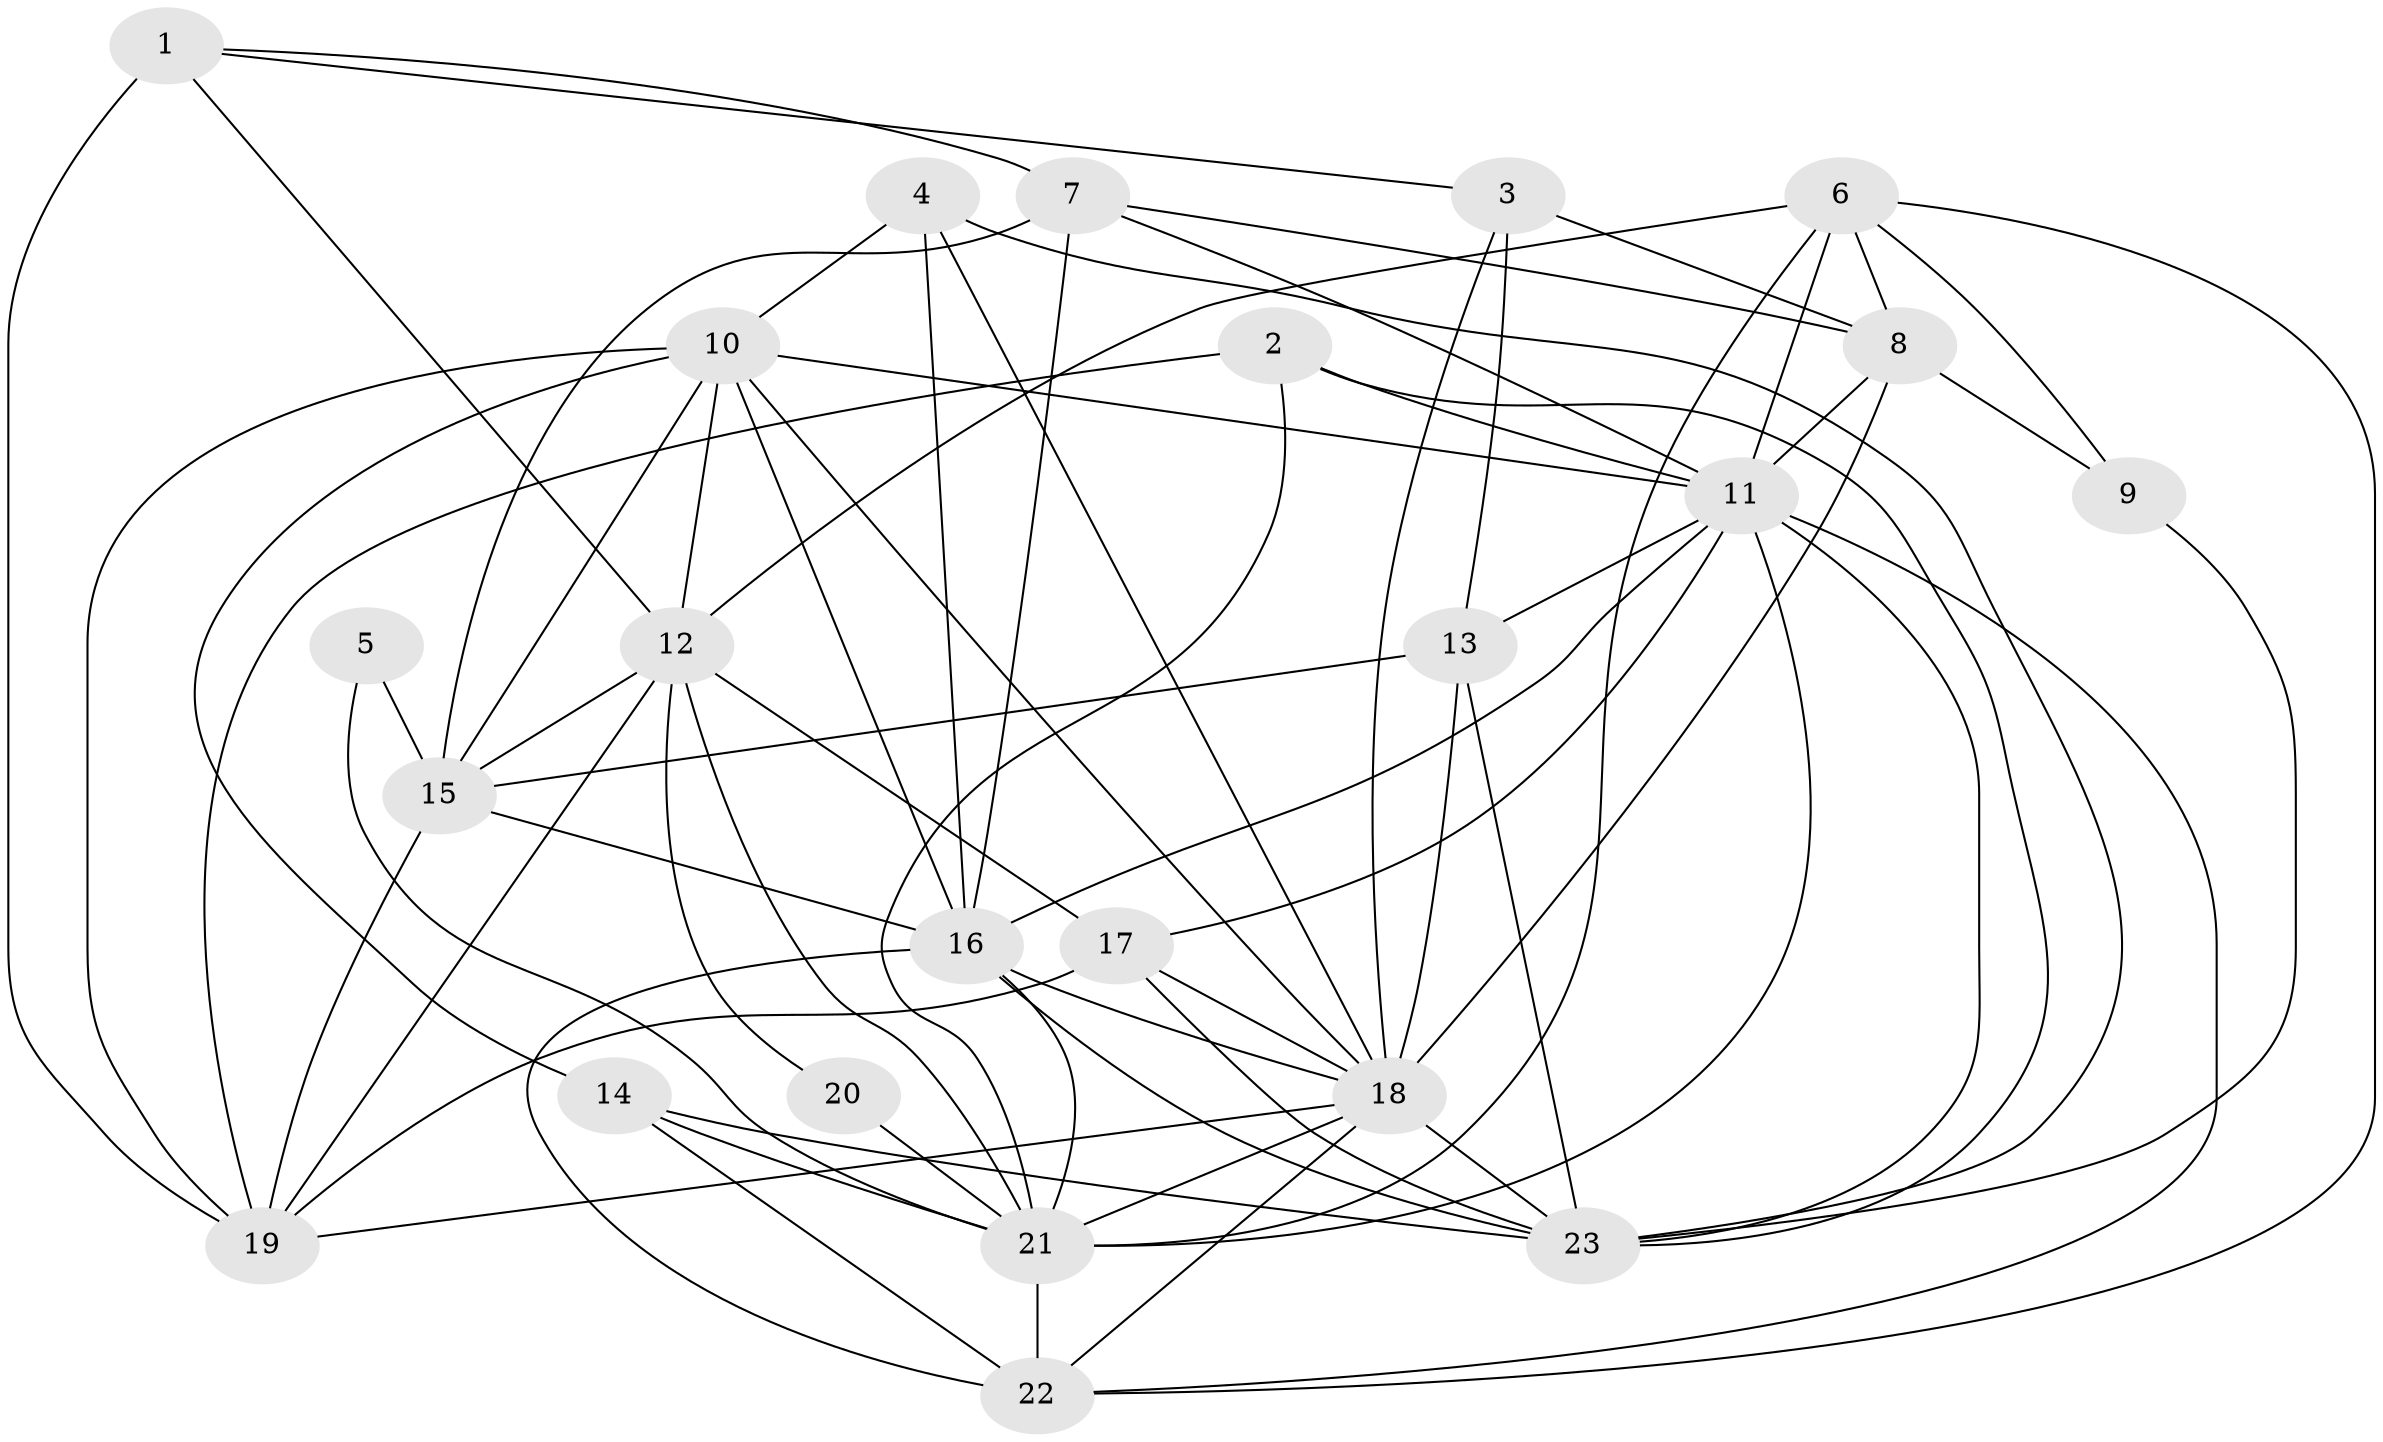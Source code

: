 // original degree distribution, {5: 0.22666666666666666, 2: 0.14666666666666667, 4: 0.28, 3: 0.22666666666666666, 7: 0.05333333333333334, 6: 0.06666666666666667}
// Generated by graph-tools (version 1.1) at 2025/37/03/04/25 23:37:13]
// undirected, 23 vertices, 70 edges
graph export_dot {
  node [color=gray90,style=filled];
  1;
  2;
  3;
  4;
  5;
  6;
  7;
  8;
  9;
  10;
  11;
  12;
  13;
  14;
  15;
  16;
  17;
  18;
  19;
  20;
  21;
  22;
  23;
  1 -- 3 [weight=1.0];
  1 -- 7 [weight=1.0];
  1 -- 12 [weight=1.0];
  1 -- 19 [weight=2.0];
  2 -- 11 [weight=1.0];
  2 -- 19 [weight=2.0];
  2 -- 21 [weight=1.0];
  2 -- 23 [weight=1.0];
  3 -- 8 [weight=1.0];
  3 -- 13 [weight=1.0];
  3 -- 18 [weight=1.0];
  4 -- 10 [weight=1.0];
  4 -- 16 [weight=2.0];
  4 -- 18 [weight=2.0];
  4 -- 23 [weight=1.0];
  5 -- 15 [weight=1.0];
  5 -- 21 [weight=1.0];
  6 -- 8 [weight=2.0];
  6 -- 9 [weight=1.0];
  6 -- 11 [weight=2.0];
  6 -- 12 [weight=2.0];
  6 -- 21 [weight=1.0];
  6 -- 22 [weight=2.0];
  7 -- 8 [weight=1.0];
  7 -- 11 [weight=1.0];
  7 -- 15 [weight=1.0];
  7 -- 16 [weight=2.0];
  8 -- 9 [weight=1.0];
  8 -- 11 [weight=1.0];
  8 -- 18 [weight=1.0];
  9 -- 23 [weight=1.0];
  10 -- 11 [weight=1.0];
  10 -- 12 [weight=1.0];
  10 -- 14 [weight=1.0];
  10 -- 15 [weight=1.0];
  10 -- 16 [weight=1.0];
  10 -- 18 [weight=1.0];
  10 -- 19 [weight=1.0];
  11 -- 13 [weight=1.0];
  11 -- 16 [weight=2.0];
  11 -- 17 [weight=2.0];
  11 -- 21 [weight=1.0];
  11 -- 22 [weight=1.0];
  11 -- 23 [weight=1.0];
  12 -- 15 [weight=2.0];
  12 -- 17 [weight=1.0];
  12 -- 19 [weight=1.0];
  12 -- 20 [weight=1.0];
  12 -- 21 [weight=1.0];
  13 -- 15 [weight=2.0];
  13 -- 18 [weight=1.0];
  13 -- 23 [weight=3.0];
  14 -- 21 [weight=1.0];
  14 -- 22 [weight=3.0];
  14 -- 23 [weight=1.0];
  15 -- 16 [weight=1.0];
  15 -- 19 [weight=2.0];
  16 -- 18 [weight=1.0];
  16 -- 21 [weight=1.0];
  16 -- 22 [weight=1.0];
  16 -- 23 [weight=1.0];
  17 -- 18 [weight=2.0];
  17 -- 19 [weight=1.0];
  17 -- 23 [weight=1.0];
  18 -- 19 [weight=2.0];
  18 -- 21 [weight=2.0];
  18 -- 22 [weight=1.0];
  18 -- 23 [weight=1.0];
  20 -- 21 [weight=2.0];
  21 -- 22 [weight=1.0];
}

